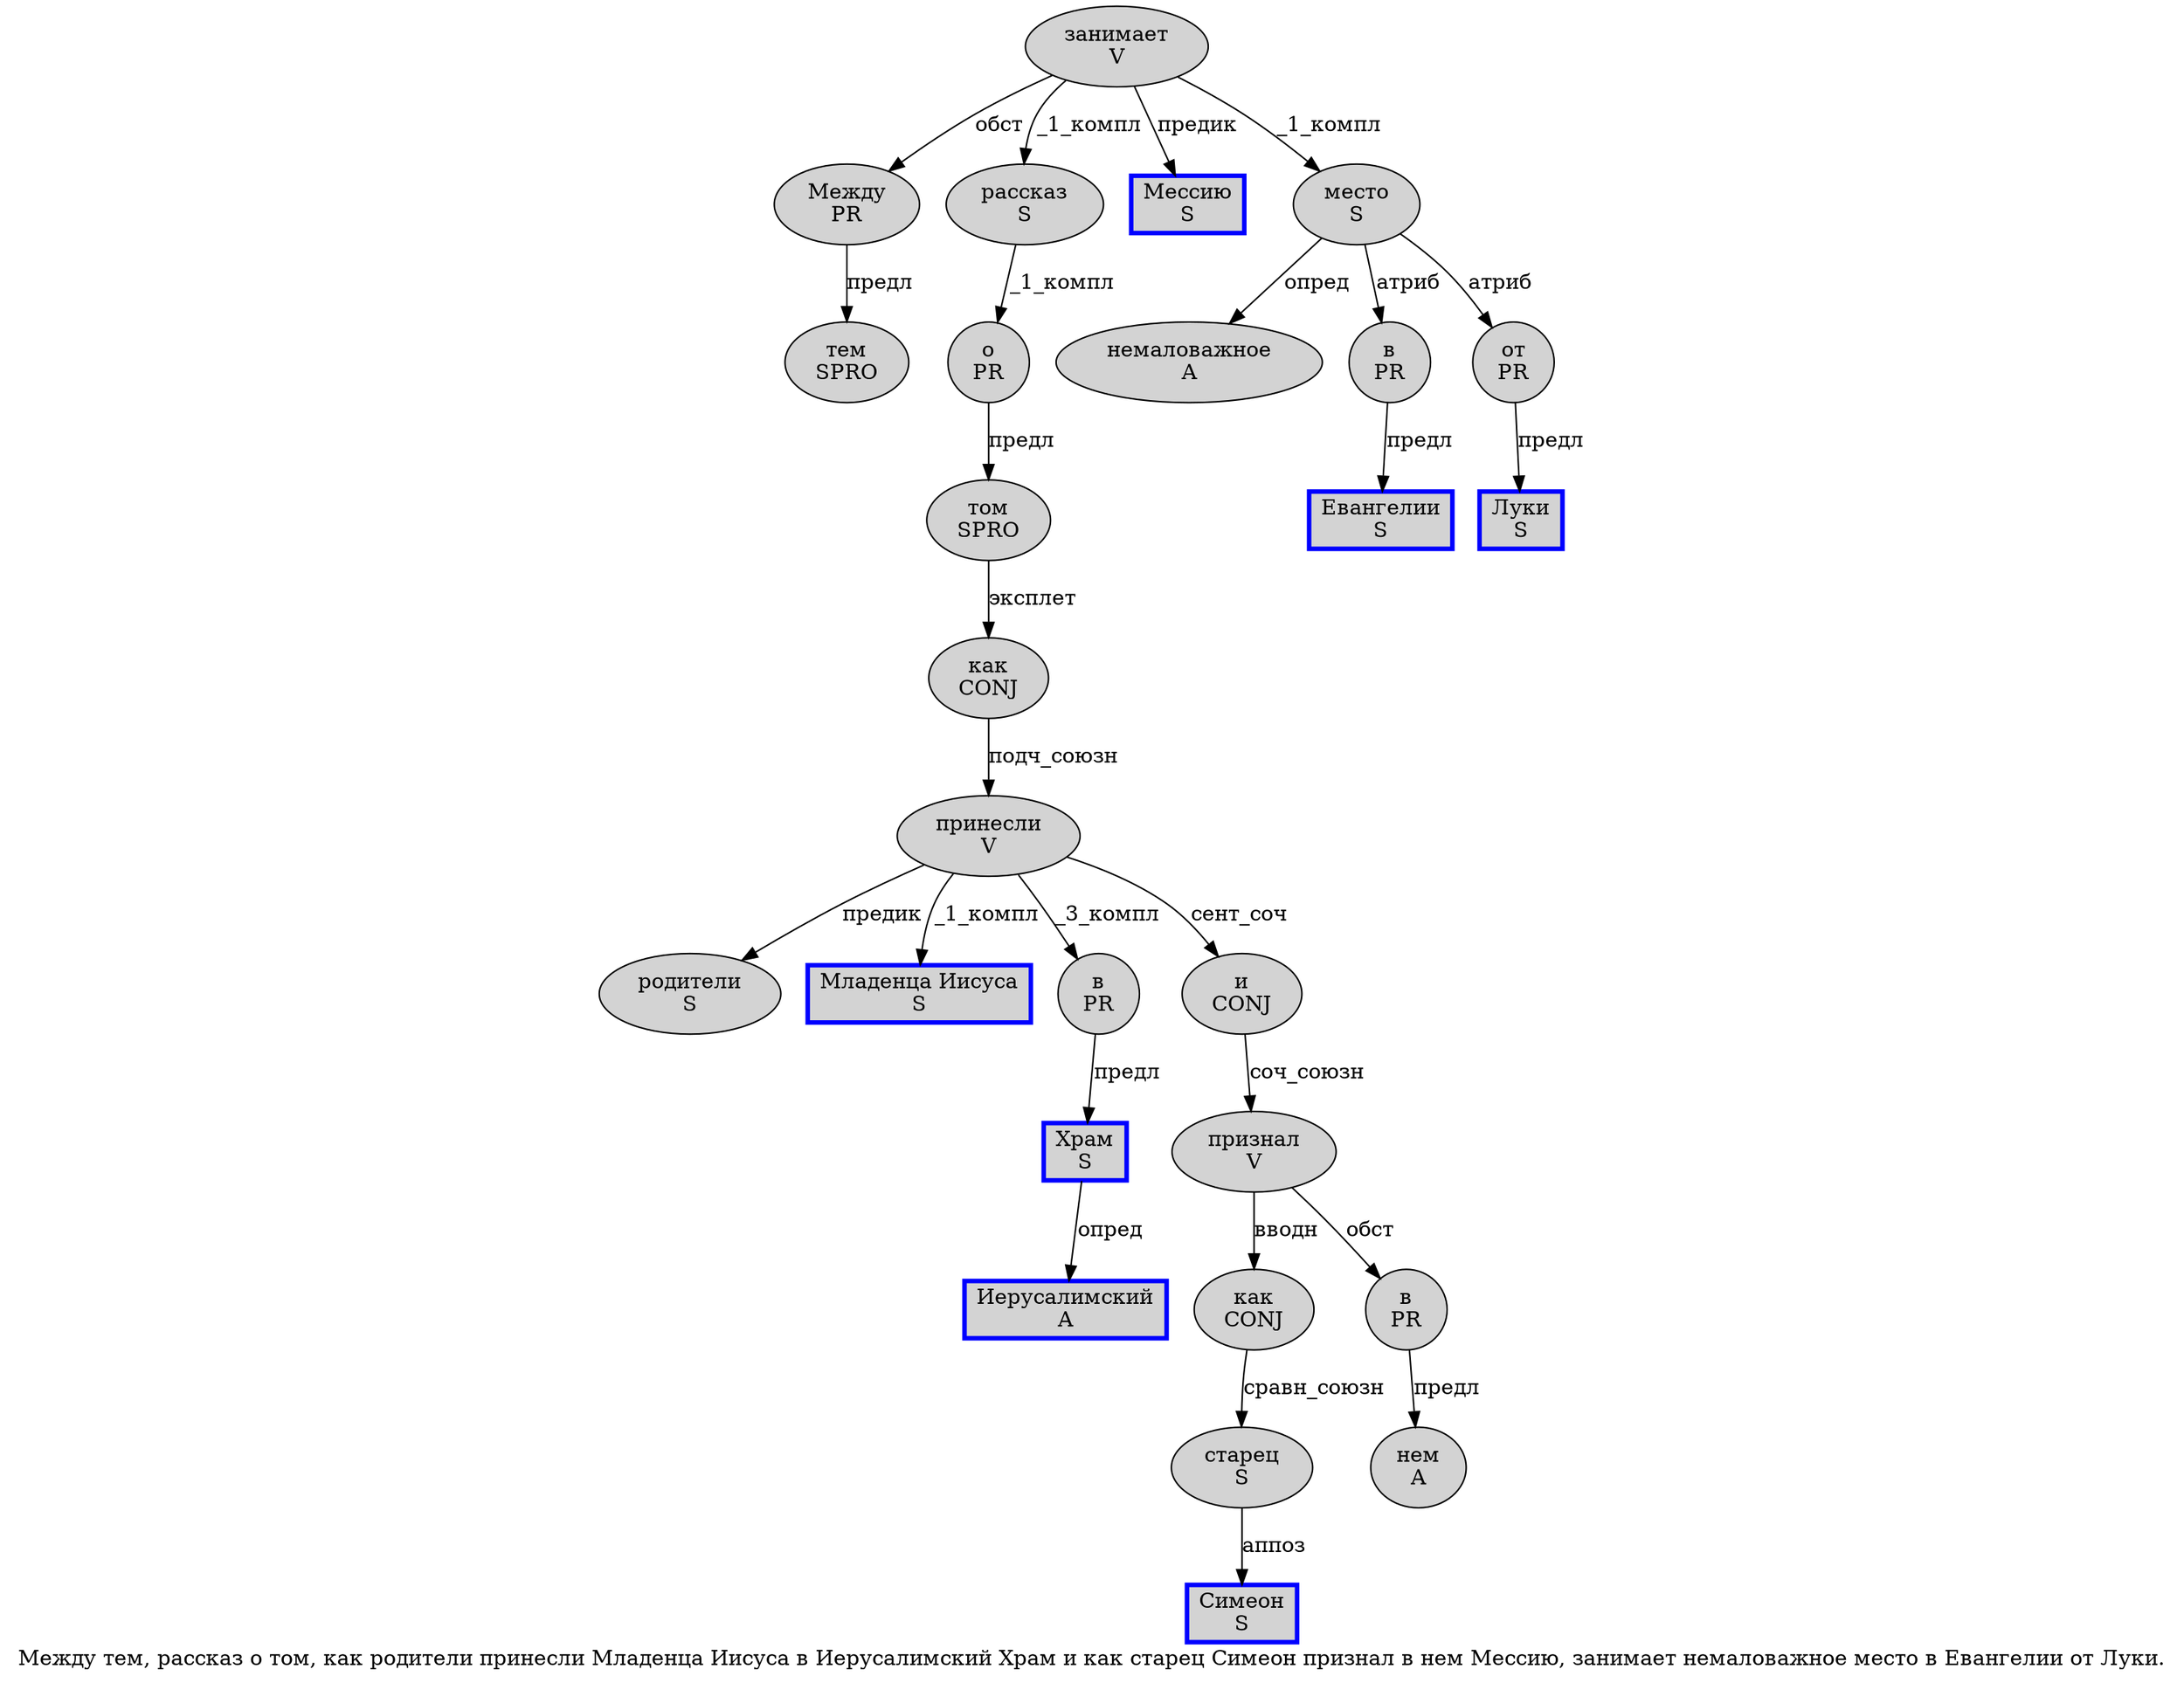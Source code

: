 digraph SENTENCE_544 {
	graph [label="Между тем, рассказ о том, как родители принесли Младенца Иисуса в Иерусалимский Храм и как старец Симеон признал в нем Мессию, занимает немаловажное место в Евангелии от Луки."]
	node [style=filled]
		0 [label="Между
PR" color="" fillcolor=lightgray penwidth=1 shape=ellipse]
		1 [label="тем
SPRO" color="" fillcolor=lightgray penwidth=1 shape=ellipse]
		3 [label="рассказ
S" color="" fillcolor=lightgray penwidth=1 shape=ellipse]
		4 [label="о
PR" color="" fillcolor=lightgray penwidth=1 shape=ellipse]
		5 [label="том
SPRO" color="" fillcolor=lightgray penwidth=1 shape=ellipse]
		7 [label="как
CONJ" color="" fillcolor=lightgray penwidth=1 shape=ellipse]
		8 [label="родители
S" color="" fillcolor=lightgray penwidth=1 shape=ellipse]
		9 [label="принесли
V" color="" fillcolor=lightgray penwidth=1 shape=ellipse]
		10 [label="Младенца Иисуса
S" color=blue fillcolor=lightgray penwidth=3 shape=box]
		11 [label="в
PR" color="" fillcolor=lightgray penwidth=1 shape=ellipse]
		12 [label="Иерусалимский
A" color=blue fillcolor=lightgray penwidth=3 shape=box]
		13 [label="Храм
S" color=blue fillcolor=lightgray penwidth=3 shape=box]
		14 [label="и
CONJ" color="" fillcolor=lightgray penwidth=1 shape=ellipse]
		15 [label="как
CONJ" color="" fillcolor=lightgray penwidth=1 shape=ellipse]
		16 [label="старец
S" color="" fillcolor=lightgray penwidth=1 shape=ellipse]
		17 [label="Симеон
S" color=blue fillcolor=lightgray penwidth=3 shape=box]
		18 [label="признал
V" color="" fillcolor=lightgray penwidth=1 shape=ellipse]
		19 [label="в
PR" color="" fillcolor=lightgray penwidth=1 shape=ellipse]
		20 [label="нем
A" color="" fillcolor=lightgray penwidth=1 shape=ellipse]
		21 [label="Мессию
S" color=blue fillcolor=lightgray penwidth=3 shape=box]
		23 [label="занимает
V" color="" fillcolor=lightgray penwidth=1 shape=ellipse]
		24 [label="немаловажное
A" color="" fillcolor=lightgray penwidth=1 shape=ellipse]
		25 [label="место
S" color="" fillcolor=lightgray penwidth=1 shape=ellipse]
		26 [label="в
PR" color="" fillcolor=lightgray penwidth=1 shape=ellipse]
		27 [label="Евангелии
S" color=blue fillcolor=lightgray penwidth=3 shape=box]
		28 [label="от
PR" color="" fillcolor=lightgray penwidth=1 shape=ellipse]
		29 [label="Луки
S" color=blue fillcolor=lightgray penwidth=3 shape=box]
			11 -> 13 [label="предл"]
			7 -> 9 [label="подч_союзн"]
			15 -> 16 [label="сравн_союзн"]
			16 -> 17 [label="аппоз"]
			0 -> 1 [label="предл"]
			18 -> 15 [label="вводн"]
			18 -> 19 [label="обст"]
			28 -> 29 [label="предл"]
			3 -> 4 [label="_1_компл"]
			25 -> 24 [label="опред"]
			25 -> 26 [label="атриб"]
			25 -> 28 [label="атриб"]
			5 -> 7 [label="эксплет"]
			19 -> 20 [label="предл"]
			9 -> 8 [label="предик"]
			9 -> 10 [label="_1_компл"]
			9 -> 11 [label="_3_компл"]
			9 -> 14 [label="сент_соч"]
			14 -> 18 [label="соч_союзн"]
			13 -> 12 [label="опред"]
			4 -> 5 [label="предл"]
			26 -> 27 [label="предл"]
			23 -> 0 [label="обст"]
			23 -> 3 [label="_1_компл"]
			23 -> 21 [label="предик"]
			23 -> 25 [label="_1_компл"]
}